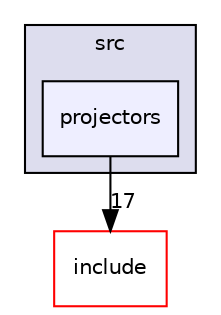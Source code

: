 digraph "src/projectors" {
  compound=true
  node [ fontsize="10", fontname="Helvetica"];
  edge [ labelfontsize="10", labelfontname="Helvetica"];
  subgraph clusterdir_68267d1309a1af8e8297ef4c3efbcdba {
    graph [ bgcolor="#ddddee", pencolor="black", label="src" fontname="Helvetica", fontsize="10", URL="dir_68267d1309a1af8e8297ef4c3efbcdba.html"]
  dir_76c9288c0b0cee29786e3a1d95e8dbf5 [shape=box, label="projectors", style="filled", fillcolor="#eeeeff", pencolor="black", URL="dir_76c9288c0b0cee29786e3a1d95e8dbf5.html"];
  }
  dir_d44c64559bbebec7f509842c48db8b23 [shape=box label="include" fillcolor="white" style="filled" color="red" URL="dir_d44c64559bbebec7f509842c48db8b23.html"];
  dir_76c9288c0b0cee29786e3a1d95e8dbf5->dir_d44c64559bbebec7f509842c48db8b23 [headlabel="17", labeldistance=1.5 headhref="dir_000076_000000.html"];
}

